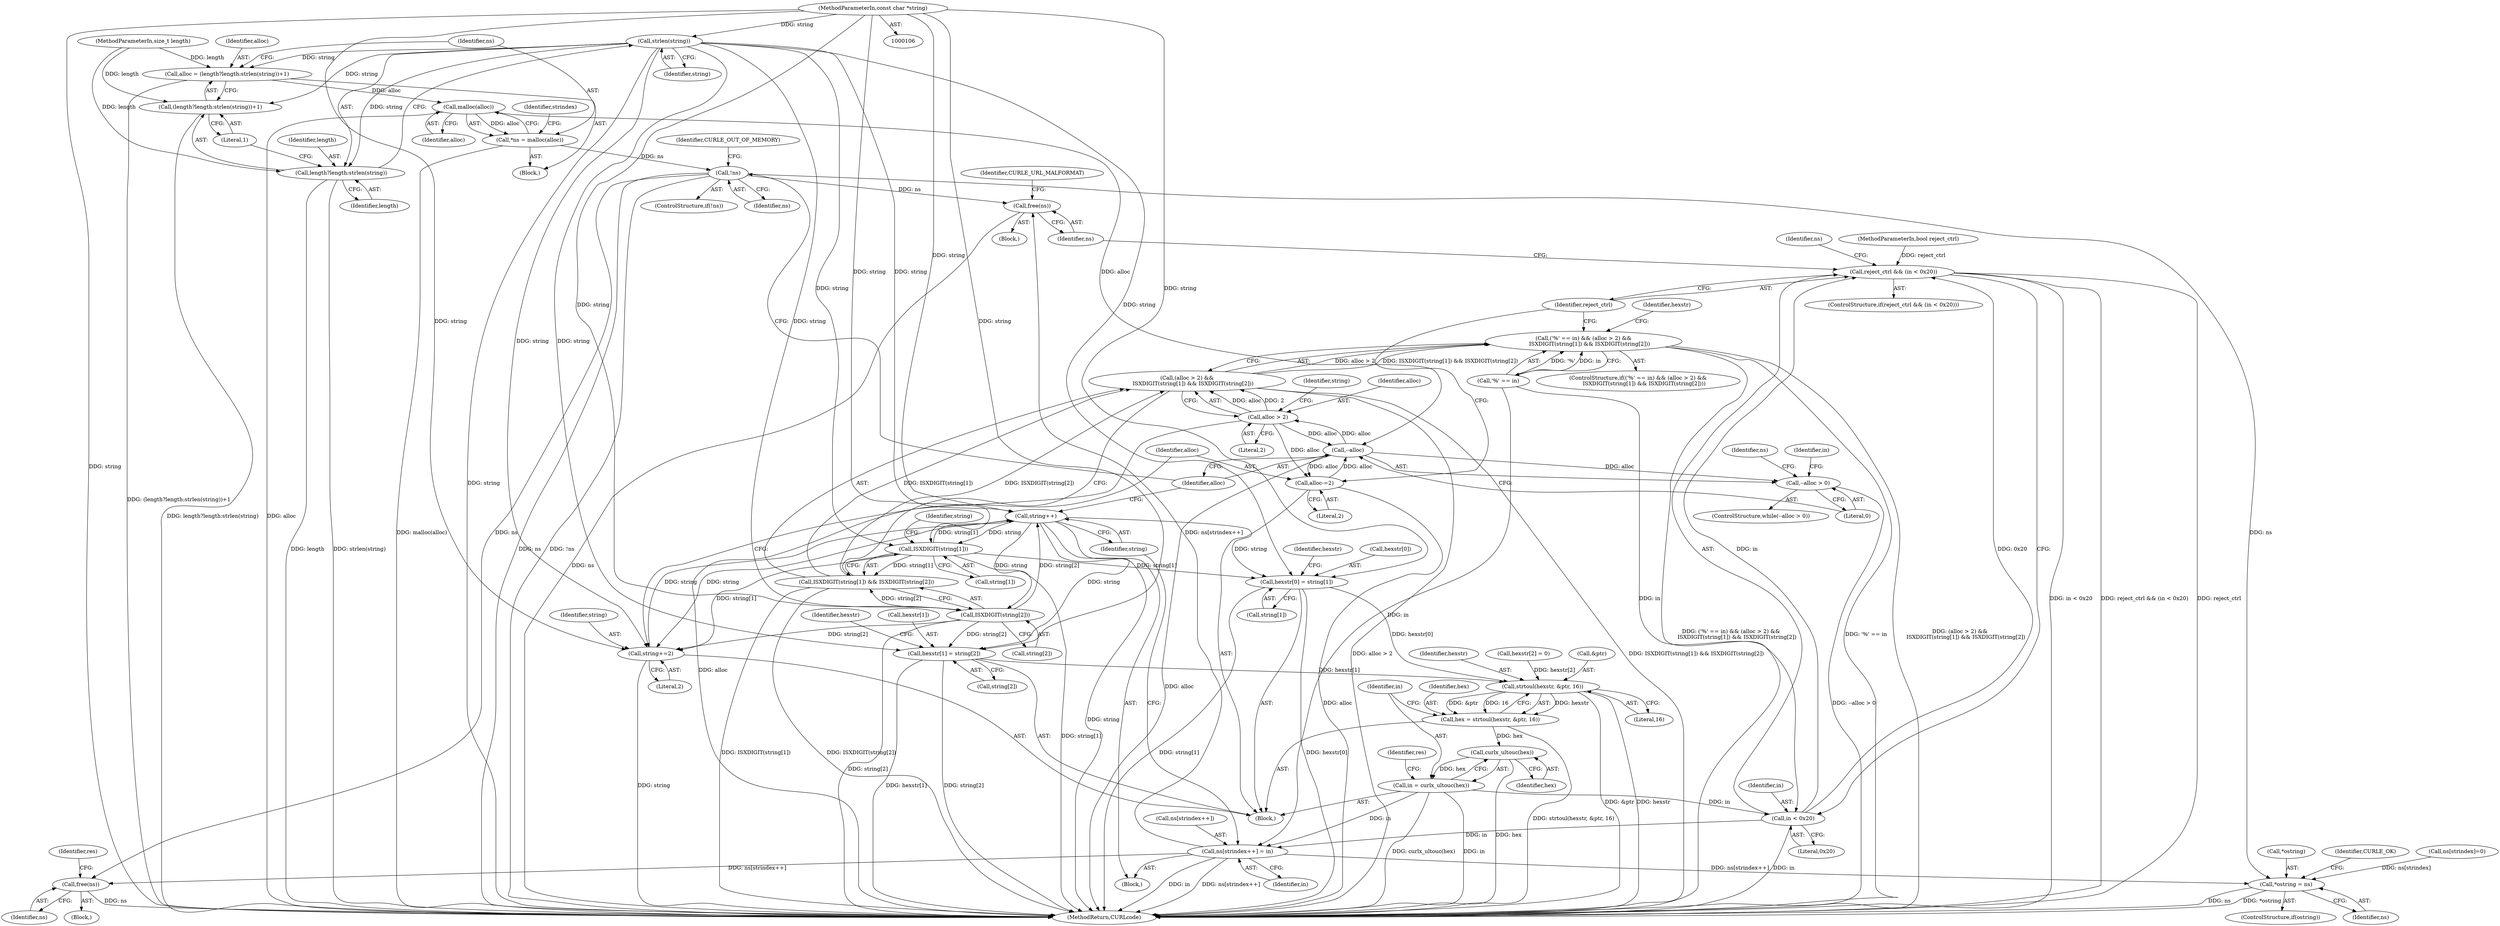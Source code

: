 digraph "0_curl_192c4f788d48f82c03e9cef40013f34370e90737@API" {
"1000121" [label="(Call,strlen(string))"];
"1000108" [label="(MethodParameterIn,const char *string)"];
"1000115" [label="(Call,alloc = (length?length:strlen(string))+1)"];
"1000127" [label="(Call,malloc(alloc))"];
"1000125" [label="(Call,*ns = malloc(alloc))"];
"1000137" [label="(Call,!ns)"];
"1000212" [label="(Call,free(ns))"];
"1000229" [label="(Call,free(ns))"];
"1000254" [label="(Call,*ostring = ns)"];
"1000143" [label="(Call,--alloc)"];
"1000142" [label="(Call,--alloc > 0)"];
"1000157" [label="(Call,alloc > 2)"];
"1000156" [label="(Call,(alloc > 2) &&\n       ISXDIGIT(string[1]) && ISXDIGIT(string[2]))"];
"1000152" [label="(Call,('%' == in) && (alloc > 2) &&\n       ISXDIGIT(string[1]) && ISXDIGIT(string[2]))"];
"1000219" [label="(Call,alloc-=2)"];
"1000117" [label="(Call,(length?length:strlen(string))+1)"];
"1000118" [label="(Call,length?length:strlen(string))"];
"1000161" [label="(Call,ISXDIGIT(string[1]))"];
"1000160" [label="(Call,ISXDIGIT(string[1]) && ISXDIGIT(string[2]))"];
"1000172" [label="(Call,hexstr[0] = string[1])"];
"1000193" [label="(Call,strtoul(hexstr, &ptr, 16))"];
"1000191" [label="(Call,hex = strtoul(hexstr, &ptr, 16))"];
"1000200" [label="(Call,curlx_ultouc(hex))"];
"1000198" [label="(Call,in = curlx_ultouc(hex))"];
"1000225" [label="(Call,in < 0x20)"];
"1000223" [label="(Call,reject_ctrl && (in < 0x20))"];
"1000233" [label="(Call,ns[strindex++] = in)"];
"1000216" [label="(Call,string+=2)"];
"1000239" [label="(Call,string++)"];
"1000165" [label="(Call,ISXDIGIT(string[2]))"];
"1000179" [label="(Call,hexstr[1] = string[2])"];
"1000219" [label="(Call,alloc-=2)"];
"1000116" [label="(Identifier,alloc)"];
"1000156" [label="(Call,(alloc > 2) &&\n       ISXDIGIT(string[1]) && ISXDIGIT(string[2]))"];
"1000163" [label="(Identifier,string)"];
"1000191" [label="(Call,hex = strtoul(hexstr, &ptr, 16))"];
"1000161" [label="(Call,ISXDIGIT(string[1]))"];
"1000257" [label="(Identifier,ns)"];
"1000213" [label="(Identifier,ns)"];
"1000176" [label="(Call,string[1])"];
"1000199" [label="(Identifier,in)"];
"1000232" [label="(Identifier,CURLE_URL_MALFORMAT)"];
"1000179" [label="(Call,hexstr[1] = string[2])"];
"1000192" [label="(Identifier,hex)"];
"1000125" [label="(Call,*ns = malloc(alloc))"];
"1000229" [label="(Call,free(ns))"];
"1000165" [label="(Call,ISXDIGIT(string[2]))"];
"1000143" [label="(Call,--alloc)"];
"1000254" [label="(Call,*ostring = ns)"];
"1000239" [label="(Call,string++)"];
"1000230" [label="(Identifier,ns)"];
"1000172" [label="(Call,hexstr[0] = string[1])"];
"1000222" [label="(ControlStructure,if(reject_ctrl && (in < 0x20)))"];
"1000186" [label="(Call,hexstr[2] = 0)"];
"1000183" [label="(Call,string[2])"];
"1000212" [label="(Call,free(ns))"];
"1000228" [label="(Block,)"];
"1000118" [label="(Call,length?length:strlen(string))"];
"1000123" [label="(Literal,1)"];
"1000166" [label="(Call,string[2])"];
"1000243" [label="(Identifier,ns)"];
"1000142" [label="(Call,--alloc > 0)"];
"1000127" [label="(Call,malloc(alloc))"];
"1000132" [label="(Identifier,strindex)"];
"1000211" [label="(Block,)"];
"1000148" [label="(Identifier,in)"];
"1000203" [label="(Identifier,res)"];
"1000140" [label="(Identifier,CURLE_OUT_OF_MEMORY)"];
"1000167" [label="(Identifier,string)"];
"1000174" [label="(Identifier,hexstr)"];
"1000260" [label="(MethodReturn,CURLcode)"];
"1000141" [label="(ControlStructure,while(--alloc > 0))"];
"1000233" [label="(Call,ns[strindex++] = in)"];
"1000151" [label="(ControlStructure,if(('%' == in) && (alloc > 2) &&\n       ISXDIGIT(string[1]) && ISXDIGIT(string[2])))"];
"1000126" [label="(Identifier,ns)"];
"1000259" [label="(Identifier,CURLE_OK)"];
"1000221" [label="(Literal,2)"];
"1000235" [label="(Identifier,ns)"];
"1000117" [label="(Call,(length?length:strlen(string))+1)"];
"1000160" [label="(Call,ISXDIGIT(string[1]) && ISXDIGIT(string[2]))"];
"1000240" [label="(Identifier,string)"];
"1000119" [label="(Identifier,length)"];
"1000217" [label="(Identifier,string)"];
"1000157" [label="(Call,alloc > 2)"];
"1000224" [label="(Identifier,reject_ctrl)"];
"1000138" [label="(Identifier,ns)"];
"1000128" [label="(Identifier,alloc)"];
"1000158" [label="(Identifier,alloc)"];
"1000225" [label="(Call,in < 0x20)"];
"1000215" [label="(Identifier,res)"];
"1000115" [label="(Call,alloc = (length?length:strlen(string))+1)"];
"1000201" [label="(Identifier,hex)"];
"1000122" [label="(Identifier,string)"];
"1000169" [label="(Block,)"];
"1000109" [label="(MethodParameterIn,size_t length)"];
"1000136" [label="(ControlStructure,if(!ns))"];
"1000188" [label="(Identifier,hexstr)"];
"1000181" [label="(Identifier,hexstr)"];
"1000200" [label="(Call,curlx_ultouc(hex))"];
"1000159" [label="(Literal,2)"];
"1000121" [label="(Call,strlen(string))"];
"1000195" [label="(Call,&ptr)"];
"1000112" [label="(MethodParameterIn,bool reject_ctrl)"];
"1000220" [label="(Identifier,alloc)"];
"1000153" [label="(Call,'%' == in)"];
"1000218" [label="(Literal,2)"];
"1000180" [label="(Call,hexstr[1])"];
"1000223" [label="(Call,reject_ctrl && (in < 0x20))"];
"1000120" [label="(Identifier,length)"];
"1000144" [label="(Identifier,alloc)"];
"1000137" [label="(Call,!ns)"];
"1000234" [label="(Call,ns[strindex++])"];
"1000198" [label="(Call,in = curlx_ultouc(hex))"];
"1000197" [label="(Literal,16)"];
"1000146" [label="(Block,)"];
"1000162" [label="(Call,string[1])"];
"1000194" [label="(Identifier,hexstr)"];
"1000108" [label="(MethodParameterIn,const char *string)"];
"1000216" [label="(Call,string+=2)"];
"1000113" [label="(Block,)"];
"1000173" [label="(Call,hexstr[0])"];
"1000241" [label="(Call,ns[strindex]=0)"];
"1000238" [label="(Identifier,in)"];
"1000227" [label="(Literal,0x20)"];
"1000145" [label="(Literal,0)"];
"1000193" [label="(Call,strtoul(hexstr, &ptr, 16))"];
"1000152" [label="(Call,('%' == in) && (alloc > 2) &&\n       ISXDIGIT(string[1]) && ISXDIGIT(string[2]))"];
"1000252" [label="(ControlStructure,if(ostring))"];
"1000226" [label="(Identifier,in)"];
"1000255" [label="(Call,*ostring)"];
"1000121" -> "1000118"  [label="AST: "];
"1000121" -> "1000122"  [label="CFG: "];
"1000122" -> "1000121"  [label="AST: "];
"1000118" -> "1000121"  [label="CFG: "];
"1000121" -> "1000260"  [label="DDG: string"];
"1000121" -> "1000115"  [label="DDG: string"];
"1000121" -> "1000117"  [label="DDG: string"];
"1000121" -> "1000118"  [label="DDG: string"];
"1000108" -> "1000121"  [label="DDG: string"];
"1000121" -> "1000161"  [label="DDG: string"];
"1000121" -> "1000165"  [label="DDG: string"];
"1000121" -> "1000172"  [label="DDG: string"];
"1000121" -> "1000179"  [label="DDG: string"];
"1000121" -> "1000216"  [label="DDG: string"];
"1000121" -> "1000239"  [label="DDG: string"];
"1000108" -> "1000106"  [label="AST: "];
"1000108" -> "1000260"  [label="DDG: string"];
"1000108" -> "1000161"  [label="DDG: string"];
"1000108" -> "1000165"  [label="DDG: string"];
"1000108" -> "1000172"  [label="DDG: string"];
"1000108" -> "1000179"  [label="DDG: string"];
"1000108" -> "1000216"  [label="DDG: string"];
"1000108" -> "1000239"  [label="DDG: string"];
"1000115" -> "1000113"  [label="AST: "];
"1000115" -> "1000117"  [label="CFG: "];
"1000116" -> "1000115"  [label="AST: "];
"1000117" -> "1000115"  [label="AST: "];
"1000126" -> "1000115"  [label="CFG: "];
"1000115" -> "1000260"  [label="DDG: (length?length:strlen(string))+1"];
"1000109" -> "1000115"  [label="DDG: length"];
"1000115" -> "1000127"  [label="DDG: alloc"];
"1000127" -> "1000125"  [label="AST: "];
"1000127" -> "1000128"  [label="CFG: "];
"1000128" -> "1000127"  [label="AST: "];
"1000125" -> "1000127"  [label="CFG: "];
"1000127" -> "1000260"  [label="DDG: alloc"];
"1000127" -> "1000125"  [label="DDG: alloc"];
"1000127" -> "1000143"  [label="DDG: alloc"];
"1000125" -> "1000113"  [label="AST: "];
"1000126" -> "1000125"  [label="AST: "];
"1000132" -> "1000125"  [label="CFG: "];
"1000125" -> "1000260"  [label="DDG: malloc(alloc)"];
"1000125" -> "1000137"  [label="DDG: ns"];
"1000137" -> "1000136"  [label="AST: "];
"1000137" -> "1000138"  [label="CFG: "];
"1000138" -> "1000137"  [label="AST: "];
"1000140" -> "1000137"  [label="CFG: "];
"1000144" -> "1000137"  [label="CFG: "];
"1000137" -> "1000260"  [label="DDG: ns"];
"1000137" -> "1000260"  [label="DDG: !ns"];
"1000137" -> "1000212"  [label="DDG: ns"];
"1000137" -> "1000229"  [label="DDG: ns"];
"1000137" -> "1000254"  [label="DDG: ns"];
"1000212" -> "1000211"  [label="AST: "];
"1000212" -> "1000213"  [label="CFG: "];
"1000213" -> "1000212"  [label="AST: "];
"1000215" -> "1000212"  [label="CFG: "];
"1000212" -> "1000260"  [label="DDG: ns"];
"1000233" -> "1000212"  [label="DDG: ns[strindex++]"];
"1000229" -> "1000228"  [label="AST: "];
"1000229" -> "1000230"  [label="CFG: "];
"1000230" -> "1000229"  [label="AST: "];
"1000232" -> "1000229"  [label="CFG: "];
"1000229" -> "1000260"  [label="DDG: ns"];
"1000233" -> "1000229"  [label="DDG: ns[strindex++]"];
"1000254" -> "1000252"  [label="AST: "];
"1000254" -> "1000257"  [label="CFG: "];
"1000255" -> "1000254"  [label="AST: "];
"1000257" -> "1000254"  [label="AST: "];
"1000259" -> "1000254"  [label="CFG: "];
"1000254" -> "1000260"  [label="DDG: ns"];
"1000254" -> "1000260"  [label="DDG: *ostring"];
"1000233" -> "1000254"  [label="DDG: ns[strindex++]"];
"1000241" -> "1000254"  [label="DDG: ns[strindex]"];
"1000143" -> "1000142"  [label="AST: "];
"1000143" -> "1000144"  [label="CFG: "];
"1000144" -> "1000143"  [label="AST: "];
"1000145" -> "1000143"  [label="CFG: "];
"1000143" -> "1000260"  [label="DDG: alloc"];
"1000143" -> "1000142"  [label="DDG: alloc"];
"1000219" -> "1000143"  [label="DDG: alloc"];
"1000157" -> "1000143"  [label="DDG: alloc"];
"1000143" -> "1000157"  [label="DDG: alloc"];
"1000143" -> "1000219"  [label="DDG: alloc"];
"1000142" -> "1000141"  [label="AST: "];
"1000142" -> "1000145"  [label="CFG: "];
"1000145" -> "1000142"  [label="AST: "];
"1000148" -> "1000142"  [label="CFG: "];
"1000243" -> "1000142"  [label="CFG: "];
"1000142" -> "1000260"  [label="DDG: --alloc > 0"];
"1000157" -> "1000156"  [label="AST: "];
"1000157" -> "1000159"  [label="CFG: "];
"1000158" -> "1000157"  [label="AST: "];
"1000159" -> "1000157"  [label="AST: "];
"1000163" -> "1000157"  [label="CFG: "];
"1000156" -> "1000157"  [label="CFG: "];
"1000157" -> "1000260"  [label="DDG: alloc"];
"1000157" -> "1000156"  [label="DDG: alloc"];
"1000157" -> "1000156"  [label="DDG: 2"];
"1000157" -> "1000219"  [label="DDG: alloc"];
"1000156" -> "1000152"  [label="AST: "];
"1000156" -> "1000160"  [label="CFG: "];
"1000160" -> "1000156"  [label="AST: "];
"1000152" -> "1000156"  [label="CFG: "];
"1000156" -> "1000260"  [label="DDG: alloc > 2"];
"1000156" -> "1000260"  [label="DDG: ISXDIGIT(string[1]) && ISXDIGIT(string[2])"];
"1000156" -> "1000152"  [label="DDG: alloc > 2"];
"1000156" -> "1000152"  [label="DDG: ISXDIGIT(string[1]) && ISXDIGIT(string[2])"];
"1000160" -> "1000156"  [label="DDG: ISXDIGIT(string[1])"];
"1000160" -> "1000156"  [label="DDG: ISXDIGIT(string[2])"];
"1000152" -> "1000151"  [label="AST: "];
"1000152" -> "1000153"  [label="CFG: "];
"1000153" -> "1000152"  [label="AST: "];
"1000174" -> "1000152"  [label="CFG: "];
"1000224" -> "1000152"  [label="CFG: "];
"1000152" -> "1000260"  [label="DDG: ('%' == in) && (alloc > 2) &&\n       ISXDIGIT(string[1]) && ISXDIGIT(string[2])"];
"1000152" -> "1000260"  [label="DDG: '%' == in"];
"1000152" -> "1000260"  [label="DDG: (alloc > 2) &&\n       ISXDIGIT(string[1]) && ISXDIGIT(string[2])"];
"1000153" -> "1000152"  [label="DDG: '%'"];
"1000153" -> "1000152"  [label="DDG: in"];
"1000219" -> "1000169"  [label="AST: "];
"1000219" -> "1000221"  [label="CFG: "];
"1000220" -> "1000219"  [label="AST: "];
"1000221" -> "1000219"  [label="AST: "];
"1000224" -> "1000219"  [label="CFG: "];
"1000219" -> "1000260"  [label="DDG: alloc"];
"1000117" -> "1000123"  [label="CFG: "];
"1000118" -> "1000117"  [label="AST: "];
"1000123" -> "1000117"  [label="AST: "];
"1000117" -> "1000260"  [label="DDG: length?length:strlen(string)"];
"1000109" -> "1000117"  [label="DDG: length"];
"1000118" -> "1000120"  [label="CFG: "];
"1000119" -> "1000118"  [label="AST: "];
"1000120" -> "1000118"  [label="AST: "];
"1000123" -> "1000118"  [label="CFG: "];
"1000118" -> "1000260"  [label="DDG: strlen(string)"];
"1000118" -> "1000260"  [label="DDG: length"];
"1000109" -> "1000118"  [label="DDG: length"];
"1000161" -> "1000160"  [label="AST: "];
"1000161" -> "1000162"  [label="CFG: "];
"1000162" -> "1000161"  [label="AST: "];
"1000167" -> "1000161"  [label="CFG: "];
"1000160" -> "1000161"  [label="CFG: "];
"1000161" -> "1000260"  [label="DDG: string[1]"];
"1000161" -> "1000160"  [label="DDG: string[1]"];
"1000239" -> "1000161"  [label="DDG: string"];
"1000161" -> "1000172"  [label="DDG: string[1]"];
"1000161" -> "1000216"  [label="DDG: string[1]"];
"1000161" -> "1000239"  [label="DDG: string[1]"];
"1000160" -> "1000165"  [label="CFG: "];
"1000165" -> "1000160"  [label="AST: "];
"1000160" -> "1000260"  [label="DDG: ISXDIGIT(string[1])"];
"1000160" -> "1000260"  [label="DDG: ISXDIGIT(string[2])"];
"1000165" -> "1000160"  [label="DDG: string[2]"];
"1000172" -> "1000169"  [label="AST: "];
"1000172" -> "1000176"  [label="CFG: "];
"1000173" -> "1000172"  [label="AST: "];
"1000176" -> "1000172"  [label="AST: "];
"1000181" -> "1000172"  [label="CFG: "];
"1000172" -> "1000260"  [label="DDG: string[1]"];
"1000172" -> "1000260"  [label="DDG: hexstr[0]"];
"1000239" -> "1000172"  [label="DDG: string"];
"1000172" -> "1000193"  [label="DDG: hexstr[0]"];
"1000193" -> "1000191"  [label="AST: "];
"1000193" -> "1000197"  [label="CFG: "];
"1000194" -> "1000193"  [label="AST: "];
"1000195" -> "1000193"  [label="AST: "];
"1000197" -> "1000193"  [label="AST: "];
"1000191" -> "1000193"  [label="CFG: "];
"1000193" -> "1000260"  [label="DDG: hexstr"];
"1000193" -> "1000260"  [label="DDG: &ptr"];
"1000193" -> "1000191"  [label="DDG: hexstr"];
"1000193" -> "1000191"  [label="DDG: &ptr"];
"1000193" -> "1000191"  [label="DDG: 16"];
"1000186" -> "1000193"  [label="DDG: hexstr[2]"];
"1000179" -> "1000193"  [label="DDG: hexstr[1]"];
"1000191" -> "1000169"  [label="AST: "];
"1000192" -> "1000191"  [label="AST: "];
"1000199" -> "1000191"  [label="CFG: "];
"1000191" -> "1000260"  [label="DDG: strtoul(hexstr, &ptr, 16)"];
"1000191" -> "1000200"  [label="DDG: hex"];
"1000200" -> "1000198"  [label="AST: "];
"1000200" -> "1000201"  [label="CFG: "];
"1000201" -> "1000200"  [label="AST: "];
"1000198" -> "1000200"  [label="CFG: "];
"1000200" -> "1000260"  [label="DDG: hex"];
"1000200" -> "1000198"  [label="DDG: hex"];
"1000198" -> "1000169"  [label="AST: "];
"1000199" -> "1000198"  [label="AST: "];
"1000203" -> "1000198"  [label="CFG: "];
"1000198" -> "1000260"  [label="DDG: in"];
"1000198" -> "1000260"  [label="DDG: curlx_ultouc(hex)"];
"1000198" -> "1000225"  [label="DDG: in"];
"1000198" -> "1000233"  [label="DDG: in"];
"1000225" -> "1000223"  [label="AST: "];
"1000225" -> "1000227"  [label="CFG: "];
"1000226" -> "1000225"  [label="AST: "];
"1000227" -> "1000225"  [label="AST: "];
"1000223" -> "1000225"  [label="CFG: "];
"1000225" -> "1000260"  [label="DDG: in"];
"1000225" -> "1000223"  [label="DDG: in"];
"1000225" -> "1000223"  [label="DDG: 0x20"];
"1000153" -> "1000225"  [label="DDG: in"];
"1000225" -> "1000233"  [label="DDG: in"];
"1000223" -> "1000222"  [label="AST: "];
"1000223" -> "1000224"  [label="CFG: "];
"1000224" -> "1000223"  [label="AST: "];
"1000230" -> "1000223"  [label="CFG: "];
"1000235" -> "1000223"  [label="CFG: "];
"1000223" -> "1000260"  [label="DDG: in < 0x20"];
"1000223" -> "1000260"  [label="DDG: reject_ctrl && (in < 0x20)"];
"1000223" -> "1000260"  [label="DDG: reject_ctrl"];
"1000112" -> "1000223"  [label="DDG: reject_ctrl"];
"1000233" -> "1000146"  [label="AST: "];
"1000233" -> "1000238"  [label="CFG: "];
"1000234" -> "1000233"  [label="AST: "];
"1000238" -> "1000233"  [label="AST: "];
"1000240" -> "1000233"  [label="CFG: "];
"1000233" -> "1000260"  [label="DDG: in"];
"1000233" -> "1000260"  [label="DDG: ns[strindex++]"];
"1000153" -> "1000233"  [label="DDG: in"];
"1000216" -> "1000169"  [label="AST: "];
"1000216" -> "1000218"  [label="CFG: "];
"1000217" -> "1000216"  [label="AST: "];
"1000218" -> "1000216"  [label="AST: "];
"1000220" -> "1000216"  [label="CFG: "];
"1000216" -> "1000260"  [label="DDG: string"];
"1000239" -> "1000216"  [label="DDG: string"];
"1000165" -> "1000216"  [label="DDG: string[2]"];
"1000216" -> "1000239"  [label="DDG: string"];
"1000239" -> "1000146"  [label="AST: "];
"1000239" -> "1000240"  [label="CFG: "];
"1000240" -> "1000239"  [label="AST: "];
"1000144" -> "1000239"  [label="CFG: "];
"1000239" -> "1000260"  [label="DDG: string"];
"1000239" -> "1000165"  [label="DDG: string"];
"1000239" -> "1000179"  [label="DDG: string"];
"1000165" -> "1000239"  [label="DDG: string[2]"];
"1000165" -> "1000166"  [label="CFG: "];
"1000166" -> "1000165"  [label="AST: "];
"1000165" -> "1000260"  [label="DDG: string[2]"];
"1000165" -> "1000179"  [label="DDG: string[2]"];
"1000179" -> "1000169"  [label="AST: "];
"1000179" -> "1000183"  [label="CFG: "];
"1000180" -> "1000179"  [label="AST: "];
"1000183" -> "1000179"  [label="AST: "];
"1000188" -> "1000179"  [label="CFG: "];
"1000179" -> "1000260"  [label="DDG: hexstr[1]"];
"1000179" -> "1000260"  [label="DDG: string[2]"];
}
